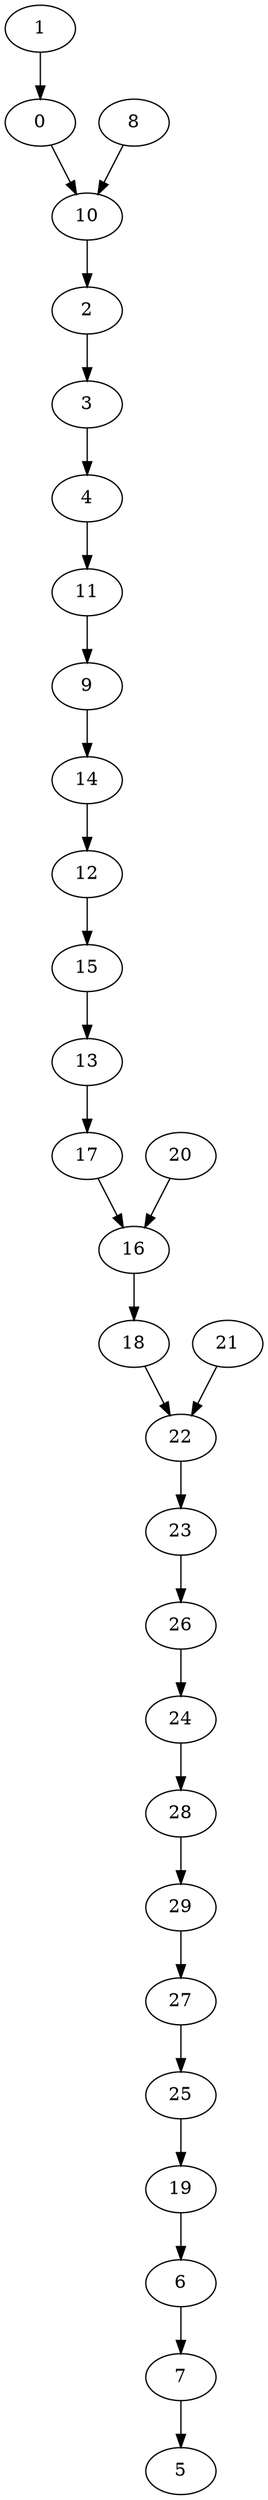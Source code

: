 digraph BarabasiAlbert_nodes_30_GradoMax_5_DFS_I_5 {
5;
0;
1;
3;
6;
7;
2;
4;
19;
17;
20;
23;
25;
26;
28;
27;
18;
21;
29;
24;
22;
13;
14;
16;
9;
10;
11;
12;
15;
8;
0 -> 10;
1 -> 0;
2 -> 3;
3 -> 4;
4 -> 11;
6 -> 7;
7 -> 5;
8 -> 10;
9 -> 14;
10 -> 2;
11 -> 9;
12 -> 15;
13 -> 17;
14 -> 12;
15 -> 13;
16 -> 18;
17 -> 16;
18 -> 22;
19 -> 6;
20 -> 16;
21 -> 22;
22 -> 23;
23 -> 26;
24 -> 28;
25 -> 19;
26 -> 24;
27 -> 25;
28 -> 29;
29 -> 27;
}